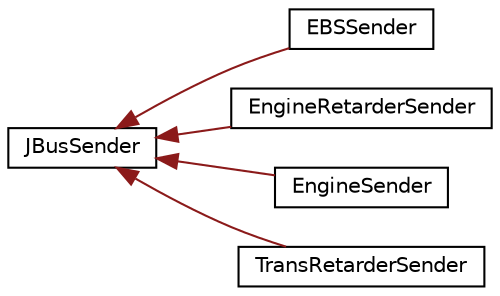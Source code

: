 digraph "Graphical Class Hierarchy"
{
  edge [fontname="Helvetica",fontsize="10",labelfontname="Helvetica",labelfontsize="10"];
  node [fontname="Helvetica",fontsize="10",shape=record];
  rankdir="LR";
  Node0 [label="JBusSender",height=0.2,width=0.4,color="black", fillcolor="white", style="filled",URL="$classJBusSender.html"];
  Node0 -> Node1 [dir="back",color="firebrick4",fontsize="10",style="solid",fontname="Helvetica"];
  Node1 [label="EBSSender",height=0.2,width=0.4,color="black", fillcolor="white", style="filled",URL="$classEBSSender.html"];
  Node0 -> Node2 [dir="back",color="firebrick4",fontsize="10",style="solid",fontname="Helvetica"];
  Node2 [label="EngineRetarderSender",height=0.2,width=0.4,color="black", fillcolor="white", style="filled",URL="$classEngineRetarderSender.html"];
  Node0 -> Node3 [dir="back",color="firebrick4",fontsize="10",style="solid",fontname="Helvetica"];
  Node3 [label="EngineSender",height=0.2,width=0.4,color="black", fillcolor="white", style="filled",URL="$classEngineSender.html"];
  Node0 -> Node4 [dir="back",color="firebrick4",fontsize="10",style="solid",fontname="Helvetica"];
  Node4 [label="TransRetarderSender",height=0.2,width=0.4,color="black", fillcolor="white", style="filled",URL="$classTransRetarderSender.html"];
}
